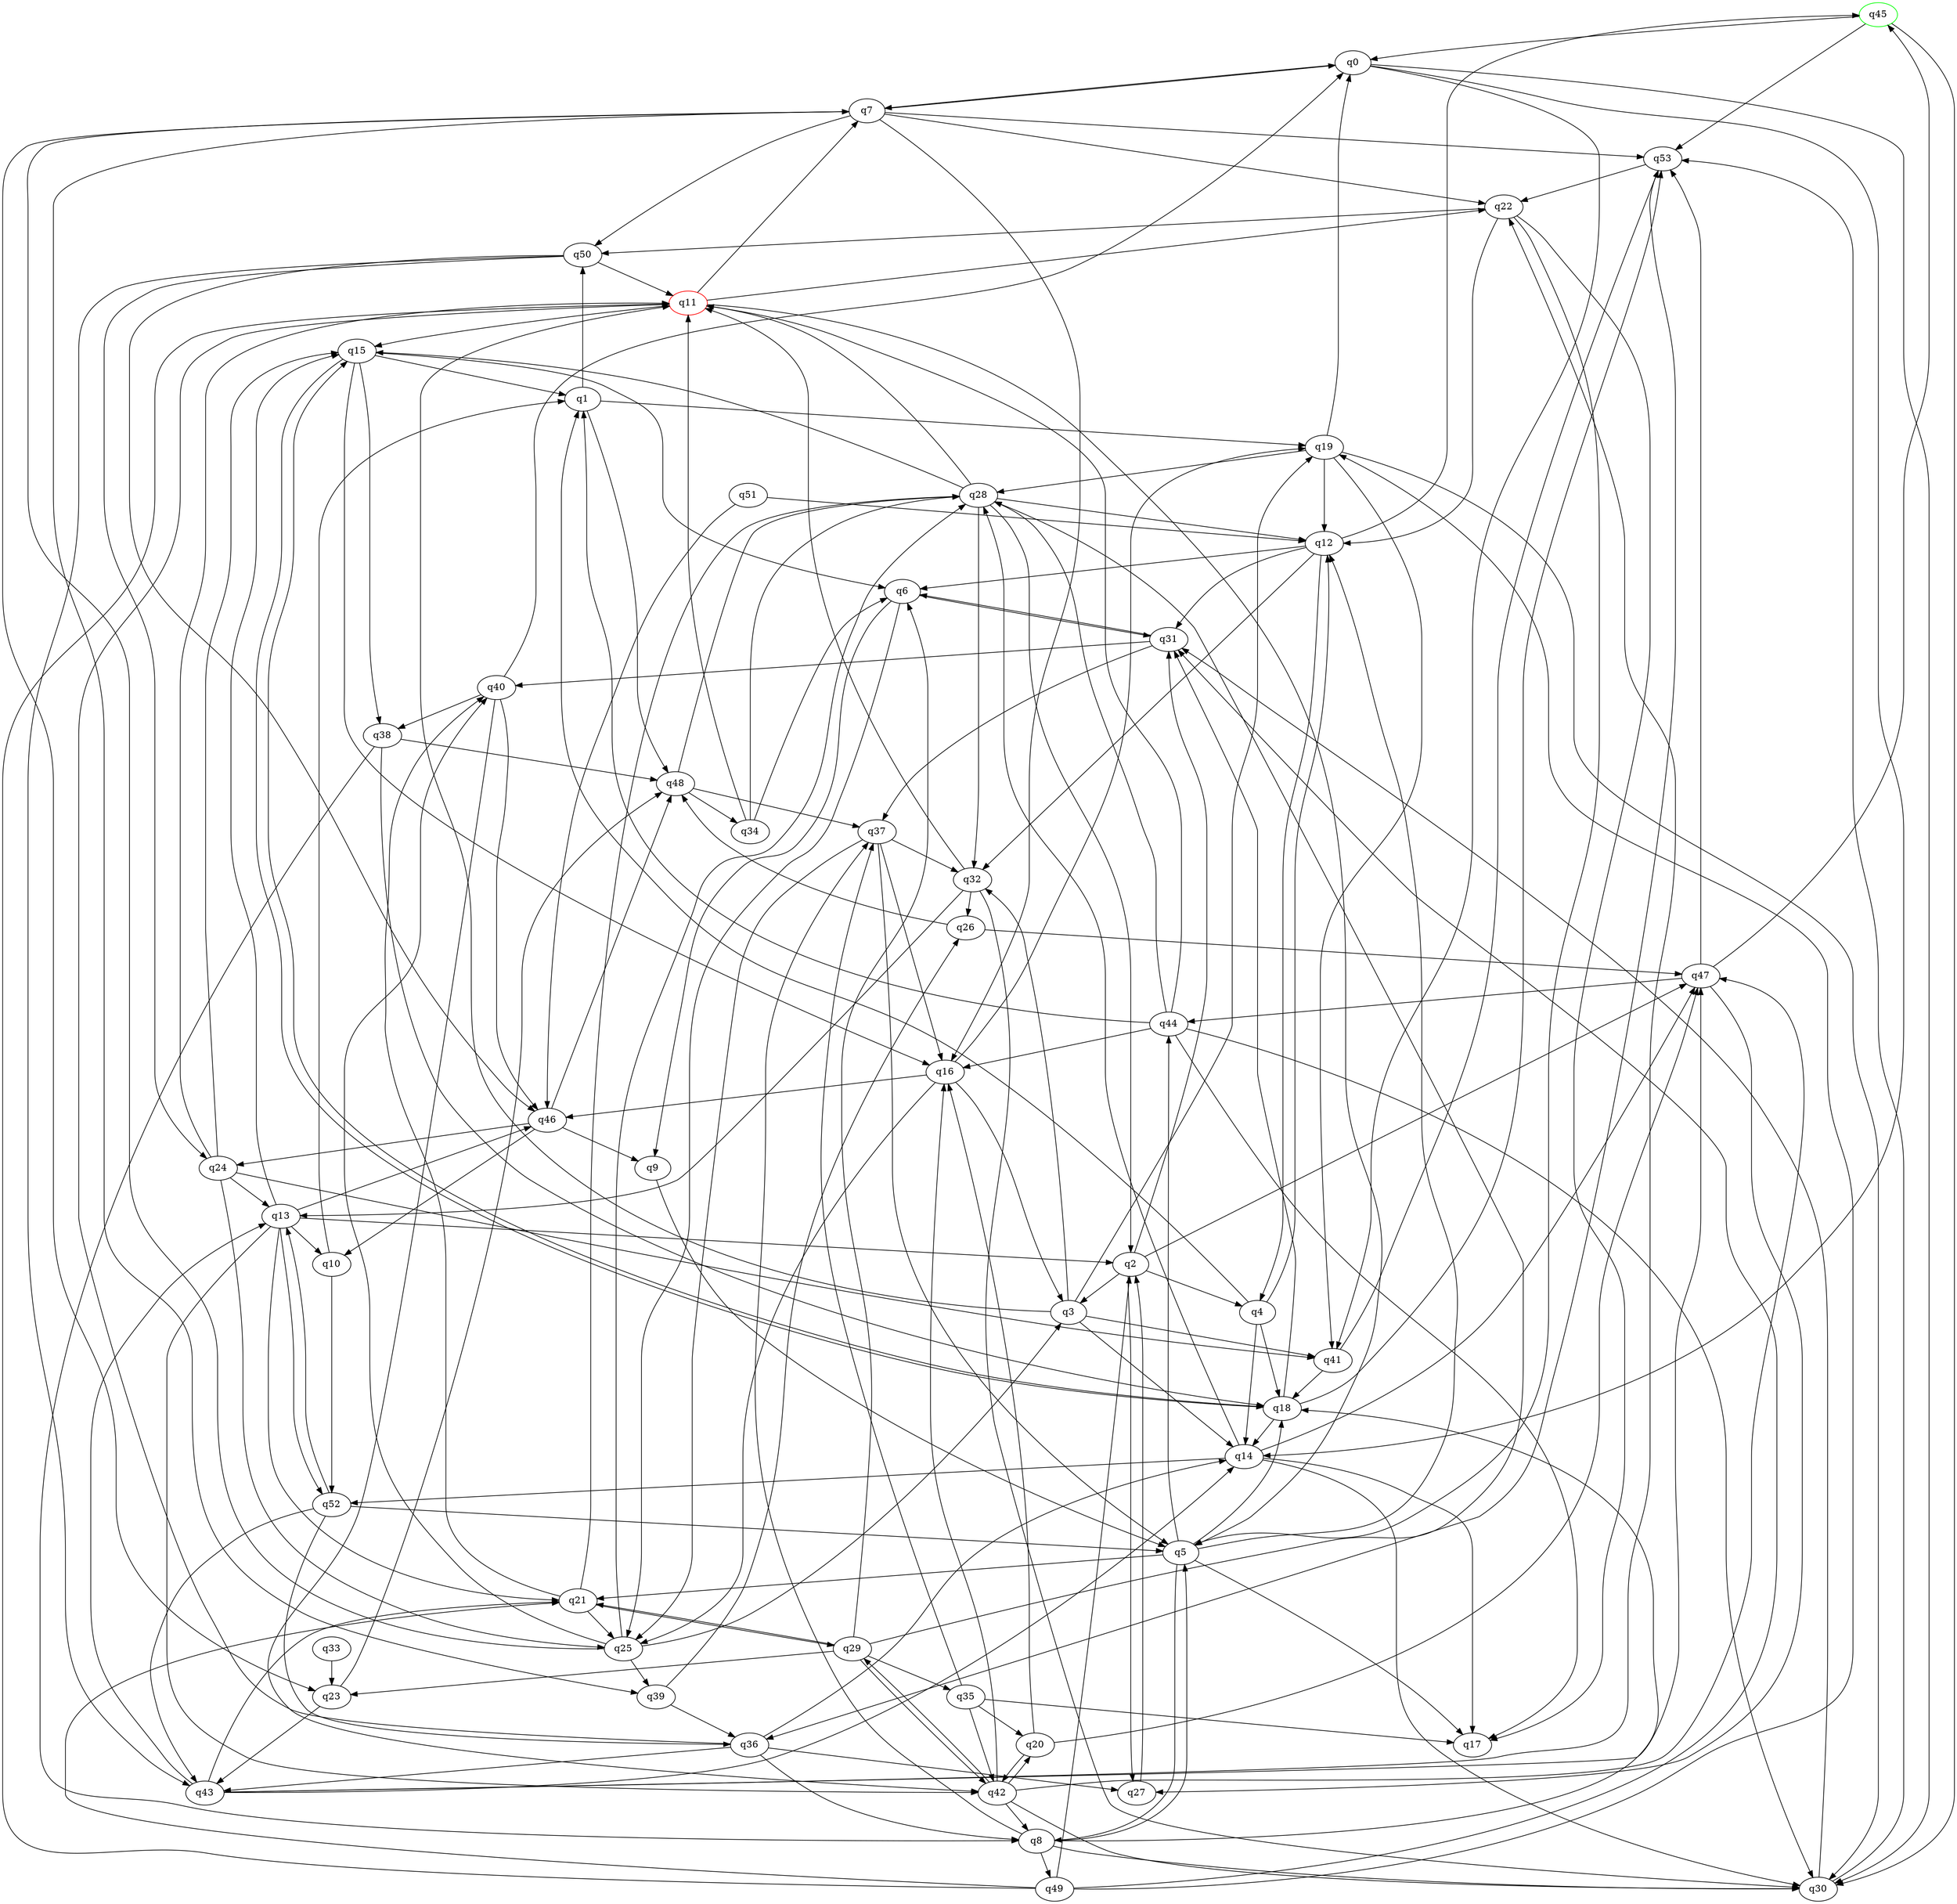 digraph A{
q45 [initial=1,color=green];
q11 [final=1,color=red];
q0 -> q7;
q0 -> q14;
q0 -> q30;
q0 -> q41;
q1 -> q19;
q1 -> q48;
q1 -> q50;
q2 -> q3;
q2 -> q4;
q2 -> q27;
q2 -> q31;
q2 -> q47;
q3 -> q11;
q3 -> q14;
q3 -> q19;
q3 -> q32;
q3 -> q41;
q4 -> q1;
q4 -> q12;
q4 -> q14;
q4 -> q18;
q5 -> q8;
q5 -> q12;
q5 -> q17;
q5 -> q18;
q5 -> q21;
q5 -> q44;
q6 -> q9;
q6 -> q25;
q6 -> q31;
q7 -> q0;
q7 -> q16;
q7 -> q22;
q7 -> q23;
q7 -> q39;
q7 -> q50;
q7 -> q53;
q8 -> q5;
q8 -> q18;
q8 -> q30;
q8 -> q37;
q8 -> q49;
q9 -> q5;
q10 -> q1;
q10 -> q52;
q11 -> q5;
q11 -> q7;
q11 -> q15;
q11 -> q22;
q12 -> q4;
q12 -> q6;
q12 -> q31;
q12 -> q32;
q12 -> q45;
q13 -> q2;
q13 -> q10;
q13 -> q15;
q13 -> q21;
q13 -> q42;
q13 -> q46;
q13 -> q52;
q14 -> q17;
q14 -> q28;
q14 -> q30;
q14 -> q47;
q14 -> q52;
q15 -> q1;
q15 -> q6;
q15 -> q16;
q15 -> q18;
q15 -> q38;
q16 -> q3;
q16 -> q19;
q16 -> q25;
q16 -> q46;
q18 -> q14;
q18 -> q15;
q18 -> q31;
q18 -> q53;
q19 -> q0;
q19 -> q12;
q19 -> q28;
q19 -> q30;
q19 -> q41;
q20 -> q16;
q20 -> q42;
q20 -> q47;
q21 -> q25;
q21 -> q28;
q21 -> q29;
q21 -> q40;
q22 -> q5;
q22 -> q12;
q22 -> q17;
q22 -> q50;
q23 -> q43;
q23 -> q48;
q24 -> q11;
q24 -> q13;
q24 -> q15;
q24 -> q25;
q24 -> q41;
q25 -> q3;
q25 -> q7;
q25 -> q28;
q25 -> q39;
q25 -> q40;
q26 -> q47;
q26 -> q48;
q27 -> q2;
q28 -> q2;
q28 -> q11;
q28 -> q12;
q28 -> q15;
q28 -> q32;
q29 -> q6;
q29 -> q21;
q29 -> q23;
q29 -> q28;
q29 -> q35;
q29 -> q42;
q30 -> q31;
q30 -> q53;
q31 -> q6;
q31 -> q37;
q31 -> q40;
q32 -> q11;
q32 -> q13;
q32 -> q26;
q32 -> q30;
q33 -> q23;
q34 -> q6;
q34 -> q11;
q34 -> q28;
q35 -> q17;
q35 -> q20;
q35 -> q37;
q35 -> q42;
q36 -> q8;
q36 -> q11;
q36 -> q14;
q36 -> q27;
q36 -> q43;
q37 -> q5;
q37 -> q16;
q37 -> q25;
q37 -> q32;
q38 -> q8;
q38 -> q18;
q38 -> q48;
q39 -> q26;
q39 -> q36;
q40 -> q0;
q40 -> q38;
q40 -> q42;
q40 -> q46;
q41 -> q18;
q41 -> q53;
q42 -> q8;
q42 -> q16;
q42 -> q20;
q42 -> q29;
q42 -> q30;
q42 -> q47;
q43 -> q13;
q43 -> q14;
q43 -> q21;
q43 -> q22;
q43 -> q47;
q44 -> q1;
q44 -> q11;
q44 -> q16;
q44 -> q17;
q44 -> q28;
q44 -> q30;
q45 -> q0;
q45 -> q30;
q45 -> q53;
q46 -> q9;
q46 -> q10;
q46 -> q24;
q46 -> q48;
q47 -> q27;
q47 -> q44;
q47 -> q45;
q47 -> q53;
q48 -> q28;
q48 -> q34;
q48 -> q37;
q49 -> q2;
q49 -> q11;
q49 -> q19;
q49 -> q21;
q49 -> q31;
q50 -> q11;
q50 -> q24;
q50 -> q43;
q50 -> q46;
q51 -> q12;
q51 -> q46;
q52 -> q5;
q52 -> q13;
q52 -> q36;
q52 -> q43;
q53 -> q22;
q53 -> q36;
}